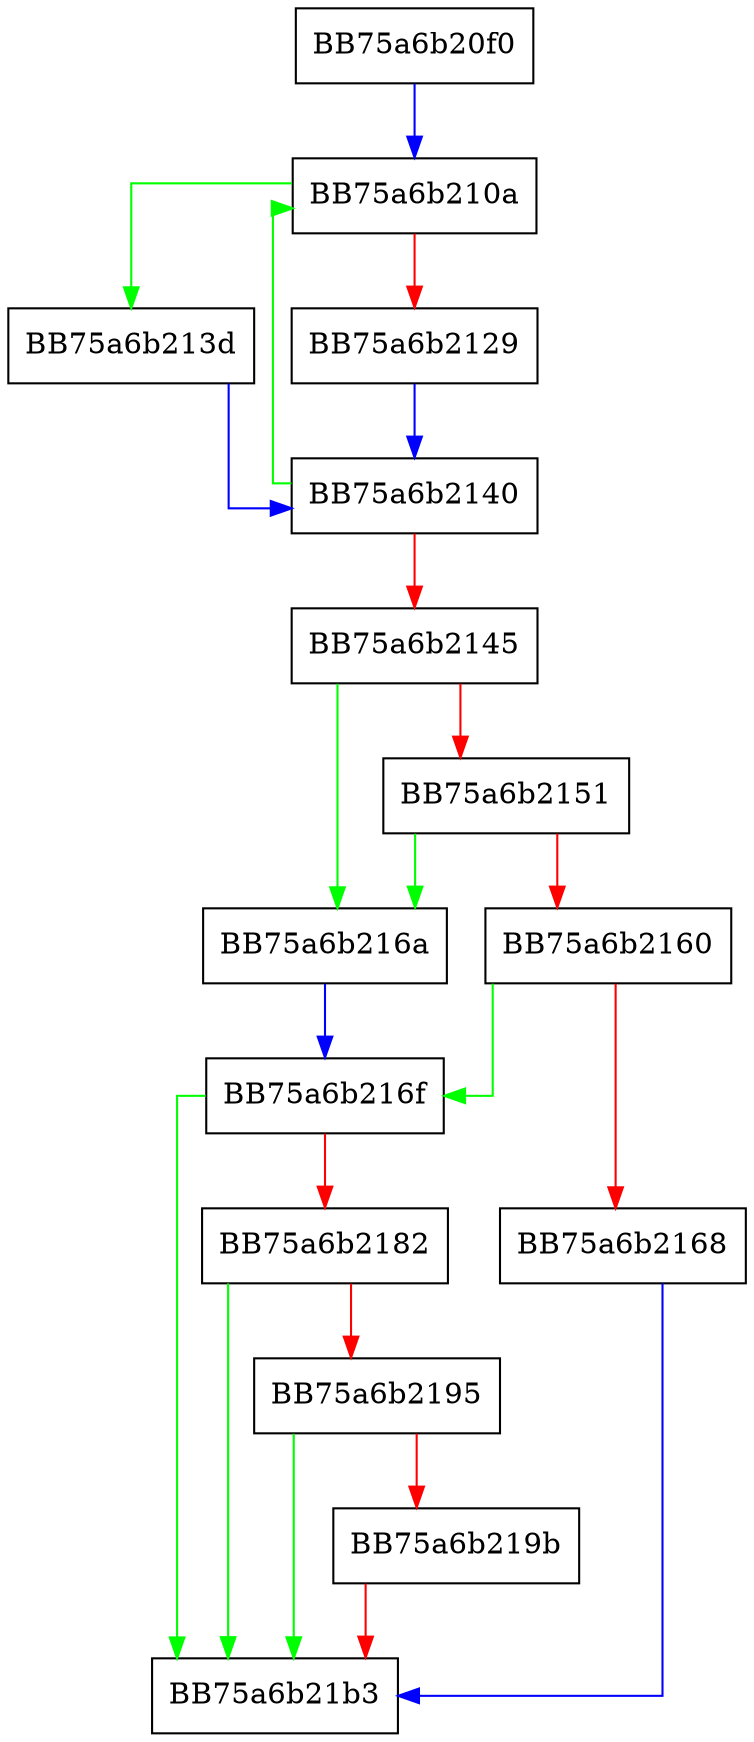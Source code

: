 digraph GetAttributePriority {
  node [shape="box"];
  graph [splines=ortho];
  BB75a6b20f0 -> BB75a6b210a [color="blue"];
  BB75a6b210a -> BB75a6b213d [color="green"];
  BB75a6b210a -> BB75a6b2129 [color="red"];
  BB75a6b2129 -> BB75a6b2140 [color="blue"];
  BB75a6b213d -> BB75a6b2140 [color="blue"];
  BB75a6b2140 -> BB75a6b210a [color="green"];
  BB75a6b2140 -> BB75a6b2145 [color="red"];
  BB75a6b2145 -> BB75a6b216a [color="green"];
  BB75a6b2145 -> BB75a6b2151 [color="red"];
  BB75a6b2151 -> BB75a6b216a [color="green"];
  BB75a6b2151 -> BB75a6b2160 [color="red"];
  BB75a6b2160 -> BB75a6b216f [color="green"];
  BB75a6b2160 -> BB75a6b2168 [color="red"];
  BB75a6b2168 -> BB75a6b21b3 [color="blue"];
  BB75a6b216a -> BB75a6b216f [color="blue"];
  BB75a6b216f -> BB75a6b21b3 [color="green"];
  BB75a6b216f -> BB75a6b2182 [color="red"];
  BB75a6b2182 -> BB75a6b21b3 [color="green"];
  BB75a6b2182 -> BB75a6b2195 [color="red"];
  BB75a6b2195 -> BB75a6b21b3 [color="green"];
  BB75a6b2195 -> BB75a6b219b [color="red"];
  BB75a6b219b -> BB75a6b21b3 [color="red"];
}